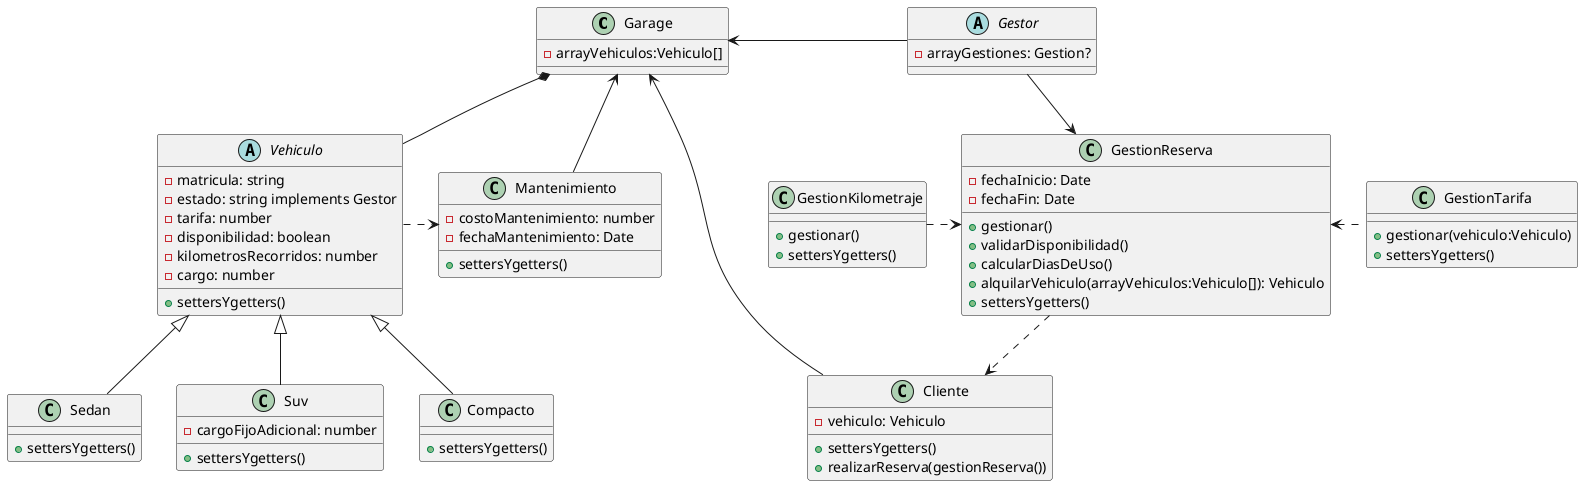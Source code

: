 @startuml DriveHub
'Garage Pulpo derivador de Tareas'
'Interfaz Gestor de tarifas'
'Biblioteca Moment JS para calculos de fecha'


'Relaciones'
Garage *-d- Vehiculo
Vehiculo .r.> Mantenimiento
Garage <- Cliente
GestionReserva ..> Cliente
GestionReserva <.r. GestionTarifa
GestionReserva <.l. GestionKilometraje
Gestor --> GestionReserva

Garage <-r- Gestor
Garage <- Mantenimiento

class Garage{
    - arrayVehiculos:Vehiculo[]
}

abstract class Vehiculo{
    - matricula: string
    - estado: string implements Gestor
    - tarifa: number
    - disponibilidad: boolean
    - kilometrosRecorridos: number
    - cargo: number
 
    + settersYgetters()
}

abstract class Gestor{
    - arrayGestiones: Gestion?
}

class Compacto extends Vehiculo{
    + settersYgetters()
}

class Sedan extends Vehiculo{

    + settersYgetters()
}

class Suv extends Vehiculo{

    - cargoFijoAdicional: number
    + settersYgetters()
}

class Cliente {
    - vehiculo: Vehiculo

    + settersYgetters()
    + realizarReserva(gestionReserva())
}

class GestionReserva{

    - fechaInicio: Date
    - fechaFin: Date

    + gestionar()    
    + validarDisponibilidad()
    + calcularDiasDeUso()
    + alquilarVehiculo(arrayVehiculos:Vehiculo[]): Vehiculo
    + settersYgetters()
}

class GestionTarifa{

    + gestionar(vehiculo:Vehiculo)
    + settersYgetters()
}

class GestionKilometraje{

    + gestionar()
    + settersYgetters()
}

class Mantenimiento{
    - costoMantenimiento: number
    - fechaMantenimiento: Date

    + settersYgetters()
}

@enduml